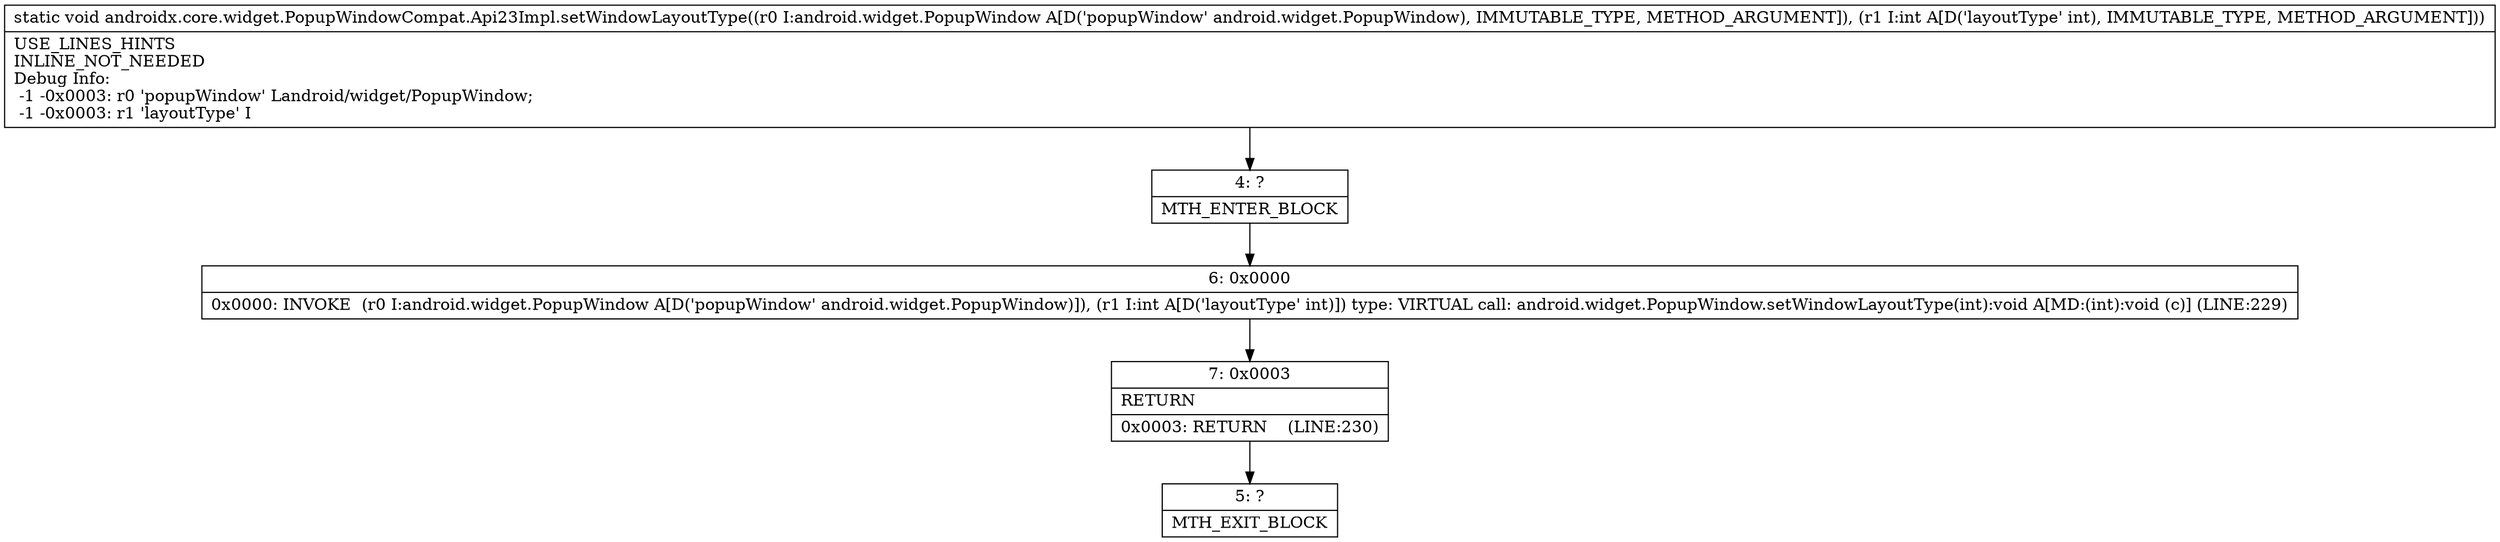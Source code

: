 digraph "CFG forandroidx.core.widget.PopupWindowCompat.Api23Impl.setWindowLayoutType(Landroid\/widget\/PopupWindow;I)V" {
Node_4 [shape=record,label="{4\:\ ?|MTH_ENTER_BLOCK\l}"];
Node_6 [shape=record,label="{6\:\ 0x0000|0x0000: INVOKE  (r0 I:android.widget.PopupWindow A[D('popupWindow' android.widget.PopupWindow)]), (r1 I:int A[D('layoutType' int)]) type: VIRTUAL call: android.widget.PopupWindow.setWindowLayoutType(int):void A[MD:(int):void (c)] (LINE:229)\l}"];
Node_7 [shape=record,label="{7\:\ 0x0003|RETURN\l|0x0003: RETURN    (LINE:230)\l}"];
Node_5 [shape=record,label="{5\:\ ?|MTH_EXIT_BLOCK\l}"];
MethodNode[shape=record,label="{static void androidx.core.widget.PopupWindowCompat.Api23Impl.setWindowLayoutType((r0 I:android.widget.PopupWindow A[D('popupWindow' android.widget.PopupWindow), IMMUTABLE_TYPE, METHOD_ARGUMENT]), (r1 I:int A[D('layoutType' int), IMMUTABLE_TYPE, METHOD_ARGUMENT]))  | USE_LINES_HINTS\lINLINE_NOT_NEEDED\lDebug Info:\l  \-1 \-0x0003: r0 'popupWindow' Landroid\/widget\/PopupWindow;\l  \-1 \-0x0003: r1 'layoutType' I\l}"];
MethodNode -> Node_4;Node_4 -> Node_6;
Node_6 -> Node_7;
Node_7 -> Node_5;
}

